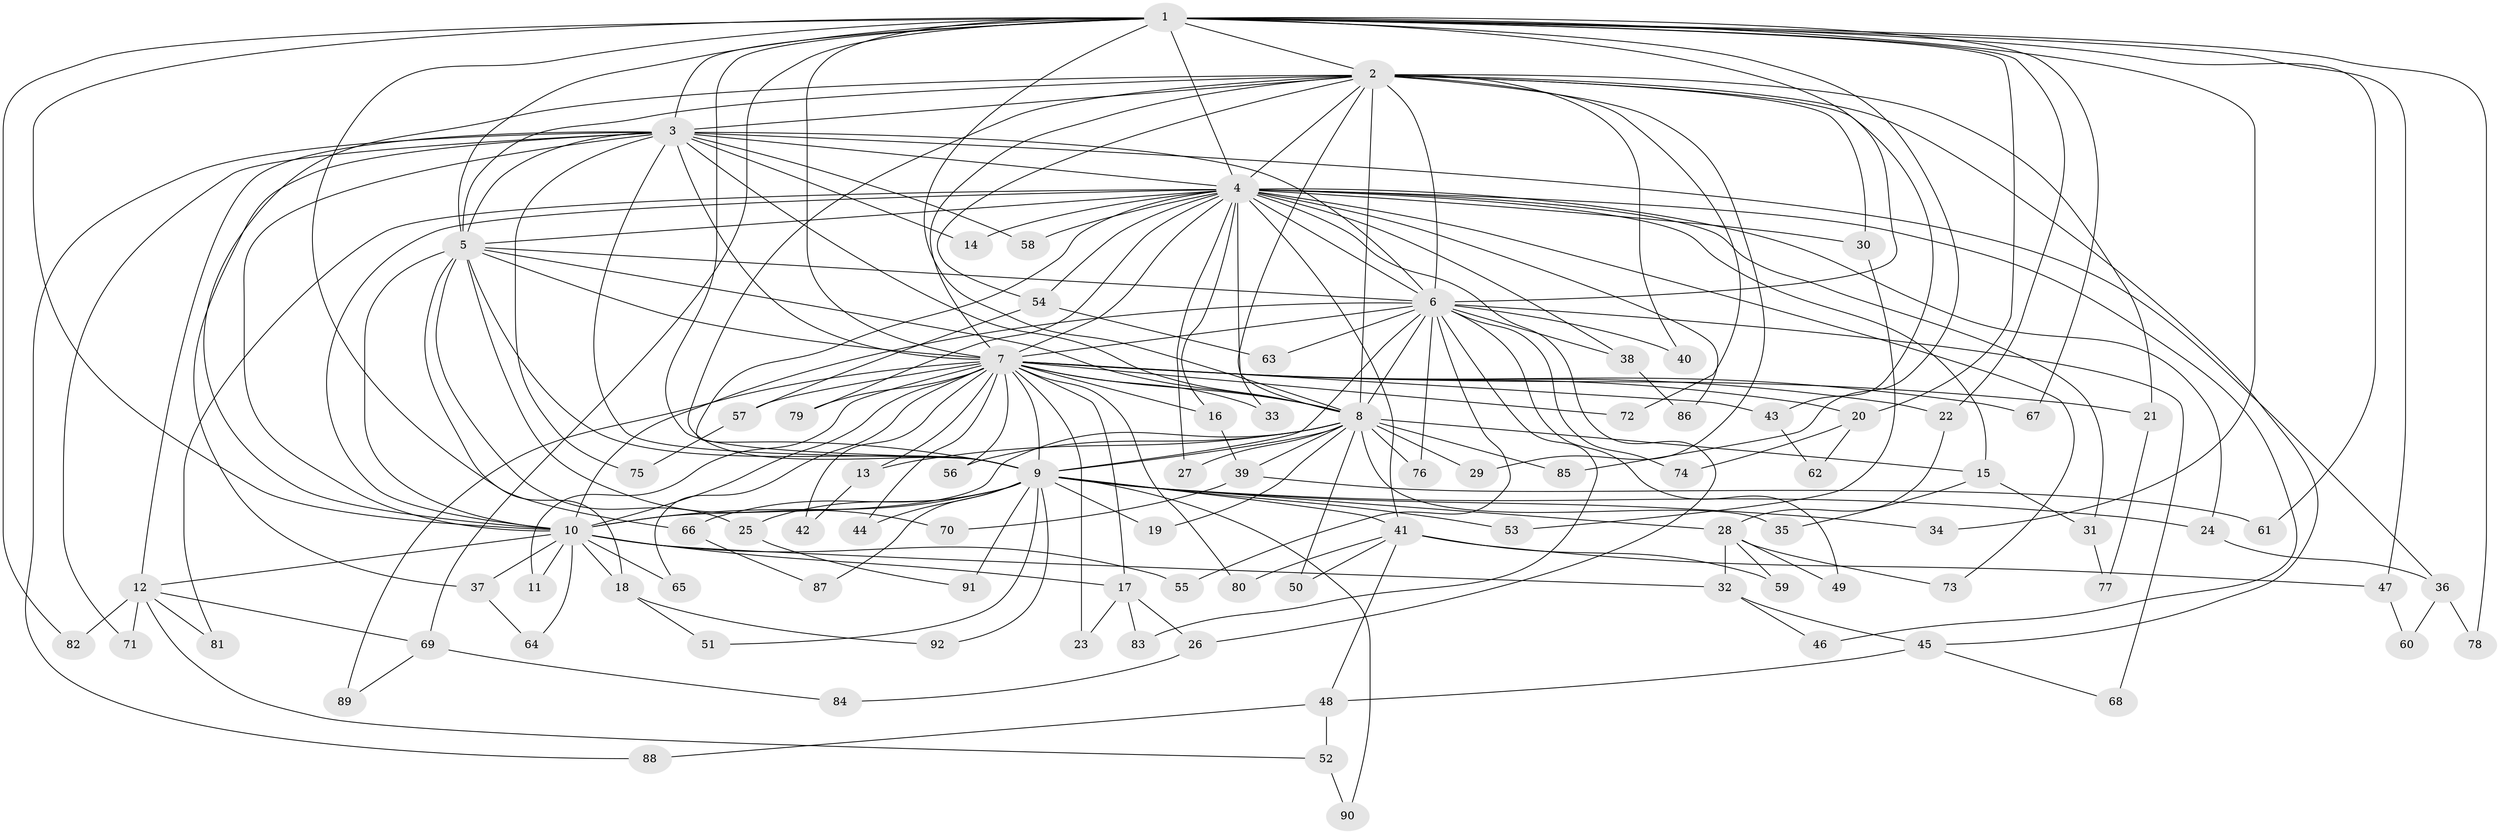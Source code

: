 // coarse degree distribution, {2: 0.30434782608695654, 18: 0.021739130434782608, 3: 0.2391304347826087, 15: 0.021739130434782608, 16: 0.021739130434782608, 13: 0.043478260869565216, 4: 0.1956521739130435, 17: 0.021739130434782608, 11: 0.021739130434782608, 22: 0.021739130434782608, 6: 0.043478260869565216, 21: 0.021739130434782608, 7: 0.021739130434782608}
// Generated by graph-tools (version 1.1) at 2025/36/03/04/25 23:36:22]
// undirected, 92 vertices, 209 edges
graph export_dot {
  node [color=gray90,style=filled];
  1;
  2;
  3;
  4;
  5;
  6;
  7;
  8;
  9;
  10;
  11;
  12;
  13;
  14;
  15;
  16;
  17;
  18;
  19;
  20;
  21;
  22;
  23;
  24;
  25;
  26;
  27;
  28;
  29;
  30;
  31;
  32;
  33;
  34;
  35;
  36;
  37;
  38;
  39;
  40;
  41;
  42;
  43;
  44;
  45;
  46;
  47;
  48;
  49;
  50;
  51;
  52;
  53;
  54;
  55;
  56;
  57;
  58;
  59;
  60;
  61;
  62;
  63;
  64;
  65;
  66;
  67;
  68;
  69;
  70;
  71;
  72;
  73;
  74;
  75;
  76;
  77;
  78;
  79;
  80;
  81;
  82;
  83;
  84;
  85;
  86;
  87;
  88;
  89;
  90;
  91;
  92;
  1 -- 2;
  1 -- 3;
  1 -- 4;
  1 -- 5;
  1 -- 6;
  1 -- 7;
  1 -- 8;
  1 -- 9;
  1 -- 10;
  1 -- 20;
  1 -- 22;
  1 -- 34;
  1 -- 47;
  1 -- 61;
  1 -- 66;
  1 -- 67;
  1 -- 69;
  1 -- 78;
  1 -- 82;
  1 -- 85;
  2 -- 3;
  2 -- 4;
  2 -- 5;
  2 -- 6;
  2 -- 7;
  2 -- 8;
  2 -- 9;
  2 -- 10;
  2 -- 21;
  2 -- 29;
  2 -- 30;
  2 -- 33;
  2 -- 40;
  2 -- 43;
  2 -- 45;
  2 -- 54;
  2 -- 72;
  3 -- 4;
  3 -- 5;
  3 -- 6;
  3 -- 7;
  3 -- 8;
  3 -- 9;
  3 -- 10;
  3 -- 12;
  3 -- 14;
  3 -- 36;
  3 -- 37;
  3 -- 58;
  3 -- 71;
  3 -- 75;
  3 -- 88;
  4 -- 5;
  4 -- 6;
  4 -- 7;
  4 -- 8;
  4 -- 9;
  4 -- 10;
  4 -- 14;
  4 -- 15;
  4 -- 16;
  4 -- 24;
  4 -- 26;
  4 -- 27;
  4 -- 30;
  4 -- 31;
  4 -- 38;
  4 -- 41;
  4 -- 46;
  4 -- 54;
  4 -- 58;
  4 -- 73;
  4 -- 79;
  4 -- 81;
  4 -- 86;
  5 -- 6;
  5 -- 7;
  5 -- 8;
  5 -- 9;
  5 -- 10;
  5 -- 18;
  5 -- 25;
  5 -- 70;
  6 -- 7;
  6 -- 8;
  6 -- 9;
  6 -- 10;
  6 -- 38;
  6 -- 40;
  6 -- 49;
  6 -- 55;
  6 -- 63;
  6 -- 68;
  6 -- 74;
  6 -- 76;
  6 -- 83;
  7 -- 8;
  7 -- 9;
  7 -- 10;
  7 -- 11;
  7 -- 13;
  7 -- 16;
  7 -- 17;
  7 -- 20;
  7 -- 21;
  7 -- 22;
  7 -- 23;
  7 -- 33;
  7 -- 42;
  7 -- 43;
  7 -- 44;
  7 -- 56;
  7 -- 57;
  7 -- 65;
  7 -- 67;
  7 -- 72;
  7 -- 79;
  7 -- 80;
  7 -- 89;
  8 -- 9;
  8 -- 10;
  8 -- 13;
  8 -- 15;
  8 -- 19;
  8 -- 27;
  8 -- 29;
  8 -- 35;
  8 -- 39;
  8 -- 50;
  8 -- 56;
  8 -- 76;
  8 -- 85;
  9 -- 10;
  9 -- 19;
  9 -- 24;
  9 -- 25;
  9 -- 28;
  9 -- 34;
  9 -- 41;
  9 -- 44;
  9 -- 51;
  9 -- 53;
  9 -- 66;
  9 -- 87;
  9 -- 90;
  9 -- 91;
  9 -- 92;
  10 -- 11;
  10 -- 12;
  10 -- 17;
  10 -- 18;
  10 -- 32;
  10 -- 37;
  10 -- 55;
  10 -- 64;
  10 -- 65;
  12 -- 52;
  12 -- 69;
  12 -- 71;
  12 -- 81;
  12 -- 82;
  13 -- 42;
  15 -- 31;
  15 -- 35;
  16 -- 39;
  17 -- 23;
  17 -- 26;
  17 -- 83;
  18 -- 51;
  18 -- 92;
  20 -- 62;
  20 -- 74;
  21 -- 77;
  22 -- 28;
  24 -- 36;
  25 -- 91;
  26 -- 84;
  28 -- 32;
  28 -- 49;
  28 -- 59;
  28 -- 73;
  30 -- 53;
  31 -- 77;
  32 -- 45;
  32 -- 46;
  36 -- 60;
  36 -- 78;
  37 -- 64;
  38 -- 86;
  39 -- 61;
  39 -- 70;
  41 -- 47;
  41 -- 48;
  41 -- 50;
  41 -- 59;
  41 -- 80;
  43 -- 62;
  45 -- 48;
  45 -- 68;
  47 -- 60;
  48 -- 52;
  48 -- 88;
  52 -- 90;
  54 -- 57;
  54 -- 63;
  57 -- 75;
  66 -- 87;
  69 -- 84;
  69 -- 89;
}
